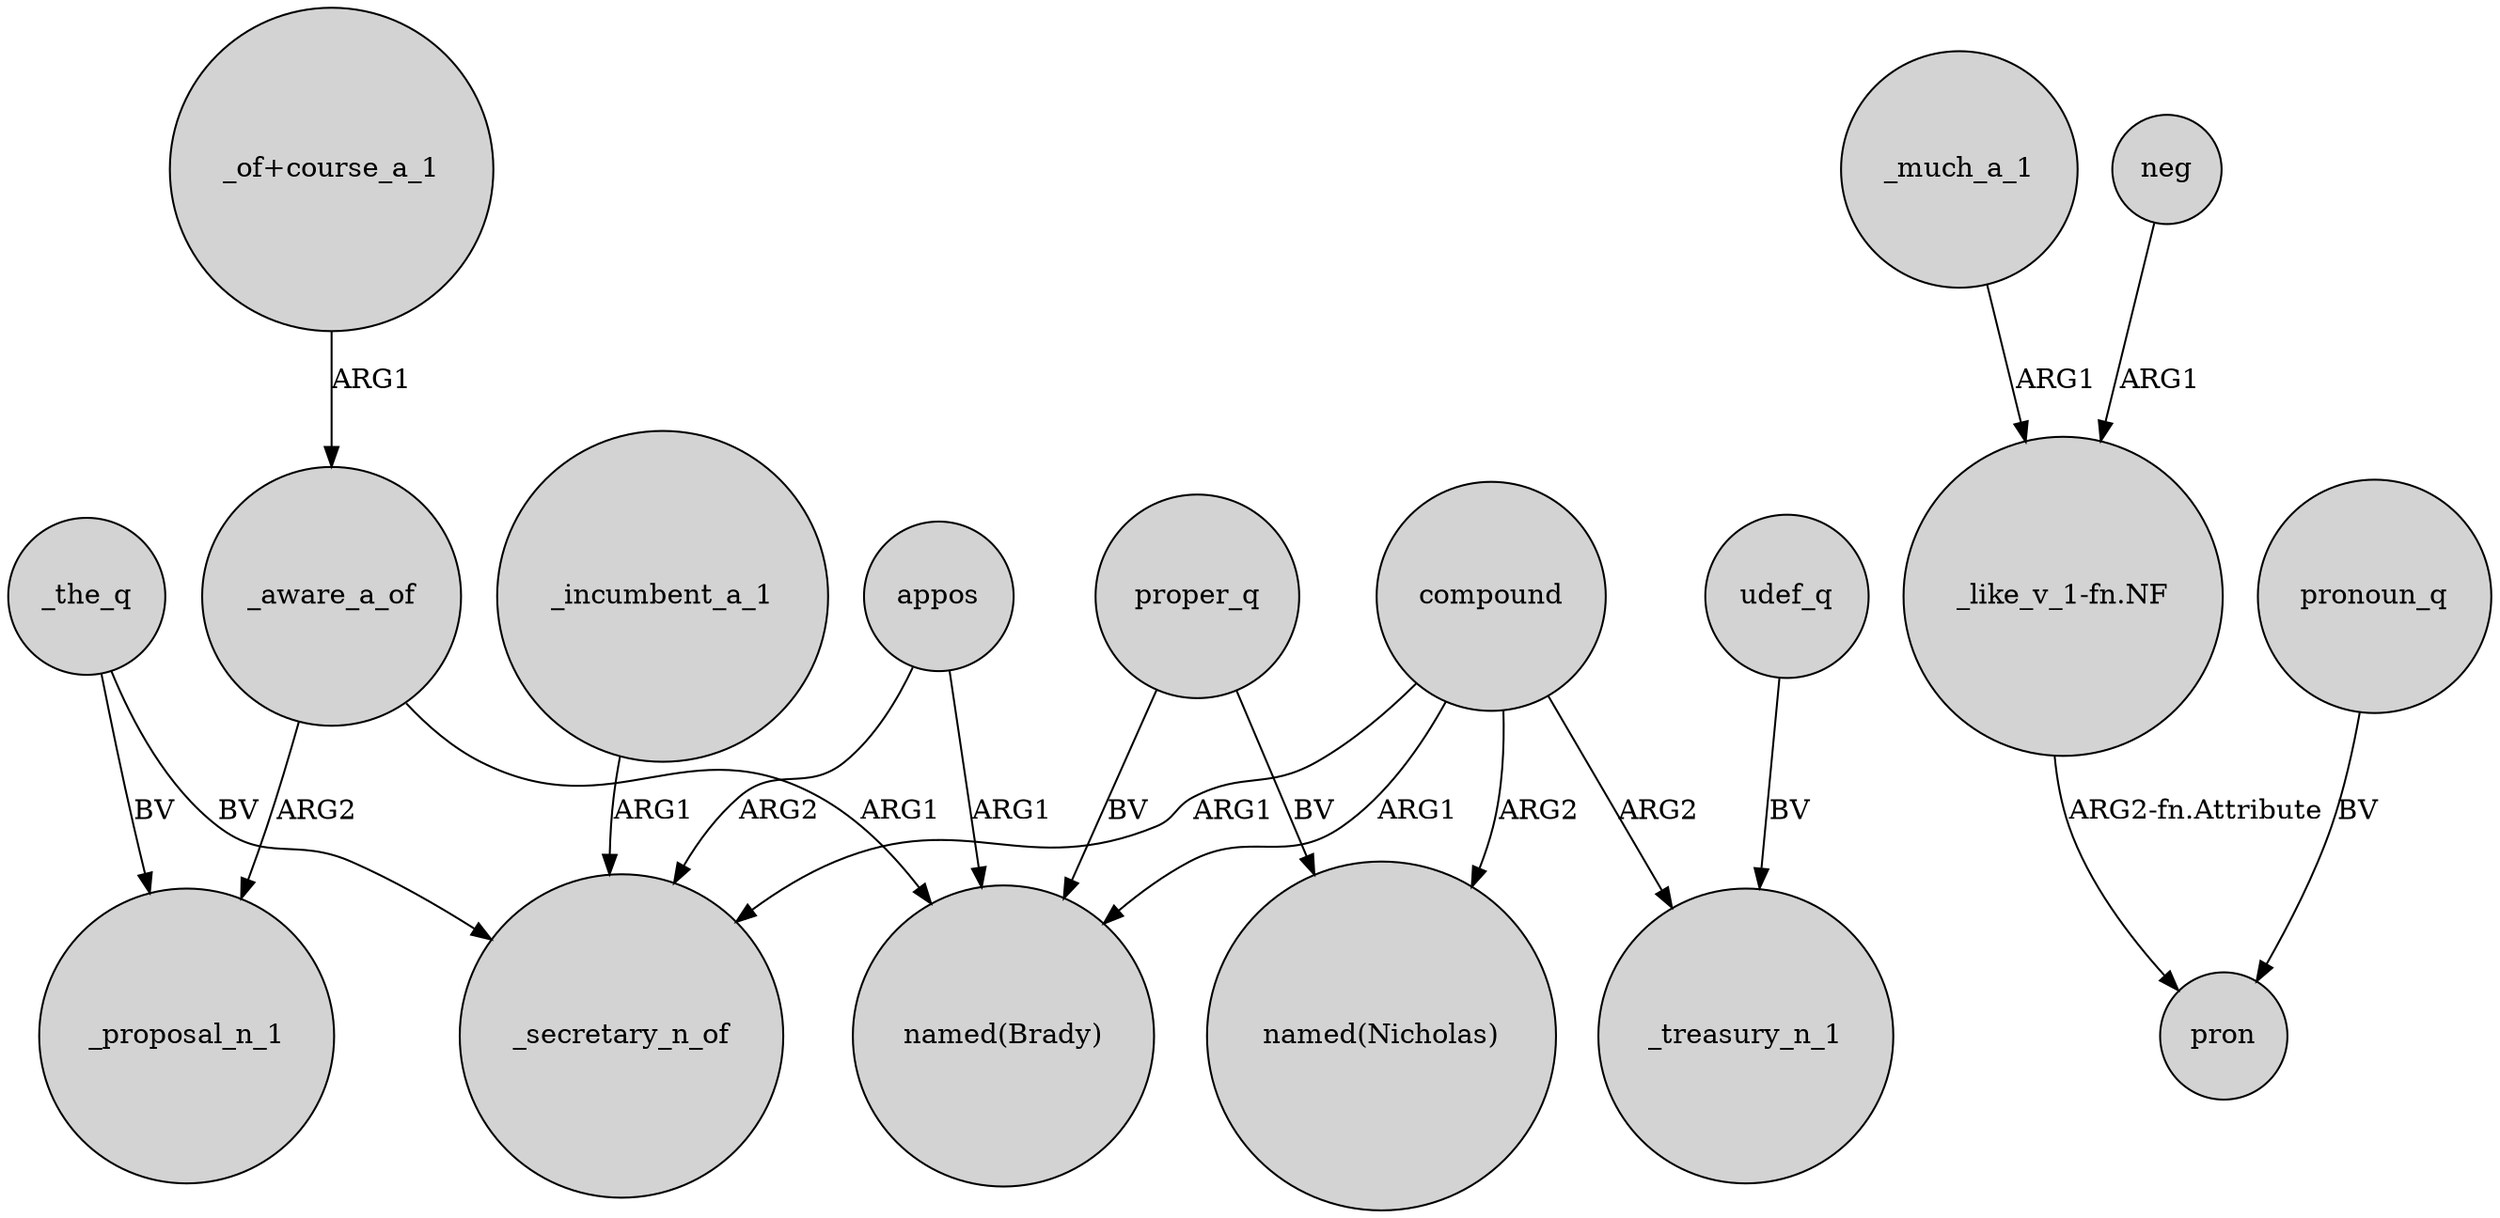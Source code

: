 digraph {
	node [shape=circle style=filled]
	_the_q -> _proposal_n_1 [label=BV]
	appos -> _secretary_n_of [label=ARG2]
	compound -> "named(Nicholas)" [label=ARG2]
	compound -> "named(Brady)" [label=ARG1]
	"_of+course_a_1" -> _aware_a_of [label=ARG1]
	_much_a_1 -> "_like_v_1-fn.NF" [label=ARG1]
	_the_q -> _secretary_n_of [label=BV]
	"_like_v_1-fn.NF" -> pron [label="ARG2-fn.Attribute"]
	proper_q -> "named(Brady)" [label=BV]
	_aware_a_of -> _proposal_n_1 [label=ARG2]
	neg -> "_like_v_1-fn.NF" [label=ARG1]
	pronoun_q -> pron [label=BV]
	udef_q -> _treasury_n_1 [label=BV]
	appos -> "named(Brady)" [label=ARG1]
	proper_q -> "named(Nicholas)" [label=BV]
	compound -> _treasury_n_1 [label=ARG2]
	_aware_a_of -> "named(Brady)" [label=ARG1]
	compound -> _secretary_n_of [label=ARG1]
	_incumbent_a_1 -> _secretary_n_of [label=ARG1]
}
